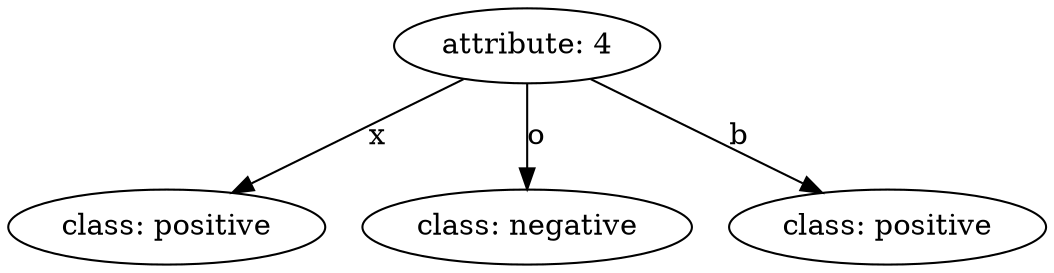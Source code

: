 digraph {
	1 [label="attribute: 4"]
	1 -> 2 [label=x]
	2 [label="class: positive"]
	1 -> 3 [label=o]
	3 [label="class: negative"]
	1 -> 4 [label=b]
	4 [label="class: positive"]
}
